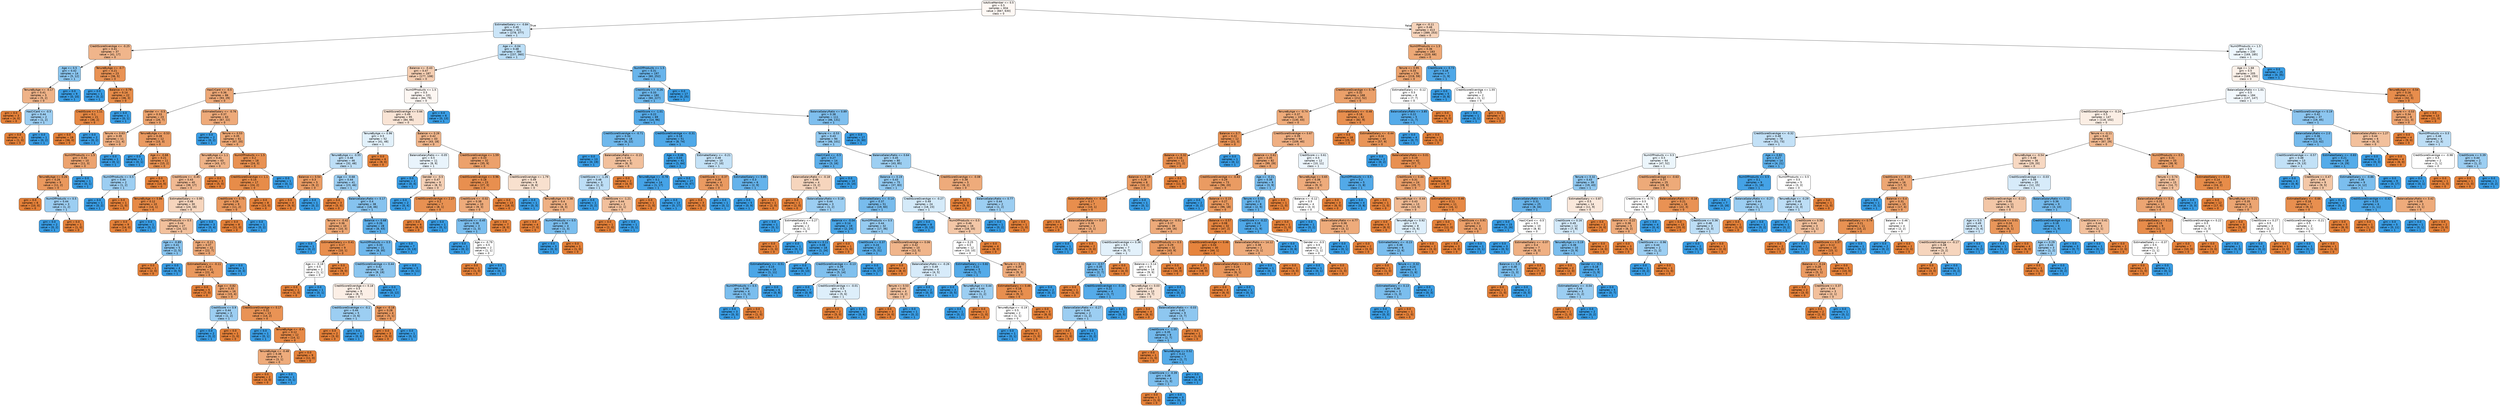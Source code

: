 digraph Tree {
node [shape=box, style="filled, rounded", color="black", fontname="helvetica"] ;
edge [fontname="helvetica"] ;
0 [label="IsActiveMember <= 0.5\ngini = 0.5\nsamples = 834\nvalue = [667, 630]\nclass = 0", fillcolor="#fef8f4"] ;
1 [label="EstimatedSalary <= -0.84\ngini = 0.49\nsamples = 421\nvalue = [278, 377]\nclass = 1", fillcolor="#cbe5f8"] ;
0 -> 1 [labeldistance=2.5, labelangle=45, headlabel="True"] ;
2 [label="CreditScoreGivenAge <= -0.25\ngini = 0.41\nsamples = 37\nvalue = [41, 17]\nclass = 0", fillcolor="#f0b58b"] ;
1 -> 2 ;
3 [label="Age <= 0.5\ngini = 0.42\nsamples = 14\nvalue = [5, 12]\nclass = 1", fillcolor="#8bc6f0"] ;
2 -> 3 ;
4 [label="TenureByAge <= -0.17\ngini = 0.41\nsamples = 5\nvalue = [5, 2]\nclass = 0", fillcolor="#efb388"] ;
3 -> 4 ;
5 [label="gini = 0.0\nsamples = 3\nvalue = [4, 0]\nclass = 0", fillcolor="#e58139"] ;
4 -> 5 ;
6 [label="HasCrCard <= -0.5\ngini = 0.44\nsamples = 2\nvalue = [1, 2]\nclass = 1", fillcolor="#9ccef2"] ;
4 -> 6 ;
7 [label="gini = 0.0\nsamples = 1\nvalue = [1, 0]\nclass = 0", fillcolor="#e58139"] ;
6 -> 7 ;
8 [label="gini = 0.0\nsamples = 1\nvalue = [0, 2]\nclass = 1", fillcolor="#399de5"] ;
6 -> 8 ;
9 [label="gini = 0.0\nsamples = 9\nvalue = [0, 10]\nclass = 1", fillcolor="#399de5"] ;
3 -> 9 ;
10 [label="TenureByAge <= -0.7\ngini = 0.21\nsamples = 23\nvalue = [36, 5]\nclass = 0", fillcolor="#e99254"] ;
2 -> 10 ;
11 [label="gini = 0.0\nsamples = 1\nvalue = [0, 2]\nclass = 1", fillcolor="#399de5"] ;
10 -> 11 ;
12 [label="Balance <= 0.79\ngini = 0.14\nsamples = 22\nvalue = [36, 3]\nclass = 0", fillcolor="#e78c49"] ;
10 -> 12 ;
13 [label="CreditScore <= 1.11\ngini = 0.1\nsamples = 21\nvalue = [36, 2]\nclass = 0", fillcolor="#e68844"] ;
12 -> 13 ;
14 [label="gini = 0.0\nsamples = 19\nvalue = [36, 0]\nclass = 0", fillcolor="#e58139"] ;
13 -> 14 ;
15 [label="gini = 0.0\nsamples = 2\nvalue = [0, 2]\nclass = 1", fillcolor="#399de5"] ;
13 -> 15 ;
16 [label="gini = 0.0\nsamples = 1\nvalue = [0, 1]\nclass = 1", fillcolor="#399de5"] ;
12 -> 16 ;
17 [label="Age <= -0.04\ngini = 0.48\nsamples = 384\nvalue = [237, 360]\nclass = 1", fillcolor="#bbdef6"] ;
1 -> 17 ;
18 [label="Balance <= -0.43\ngini = 0.47\nsamples = 187\nvalue = [177, 108]\nclass = 0", fillcolor="#f5ceb2"] ;
17 -> 18 ;
19 [label="HasCrCard <= -0.5\ngini = 0.36\nsamples = 86\nvalue = [93, 29]\nclass = 0", fillcolor="#eda877"] ;
18 -> 19 ;
20 [label="Gender <= -0.5\ngini = 0.33\nsamples = 23\nvalue = [26, 7]\nclass = 0", fillcolor="#eca36e"] ;
19 -> 20 ;
21 [label="Tenure <= 0.63\ngini = 0.39\nsamples = 11\nvalue = [11, 4]\nclass = 0", fillcolor="#eeaf81"] ;
20 -> 21 ;
22 [label="NumOfProducts <= 1.5\ngini = 0.34\nsamples = 10\nvalue = [11, 3]\nclass = 0", fillcolor="#eca36f"] ;
21 -> 22 ;
23 [label="TenureByAge <= 0.26\ngini = 0.26\nsamples = 9\nvalue = [11, 2]\nclass = 0", fillcolor="#ea985d"] ;
22 -> 23 ;
24 [label="gini = 0.0\nsamples = 6\nvalue = [10, 0]\nclass = 0", fillcolor="#e58139"] ;
23 -> 24 ;
25 [label="NumOfProducts <= 0.5\ngini = 0.44\nsamples = 3\nvalue = [1, 2]\nclass = 1", fillcolor="#9ccef2"] ;
23 -> 25 ;
26 [label="gini = 0.0\nsamples = 2\nvalue = [0, 2]\nclass = 1", fillcolor="#399de5"] ;
25 -> 26 ;
27 [label="gini = 0.0\nsamples = 1\nvalue = [1, 0]\nclass = 0", fillcolor="#e58139"] ;
25 -> 27 ;
28 [label="gini = 0.0\nsamples = 1\nvalue = [0, 1]\nclass = 1", fillcolor="#399de5"] ;
22 -> 28 ;
29 [label="gini = 0.0\nsamples = 1\nvalue = [0, 1]\nclass = 1", fillcolor="#399de5"] ;
21 -> 29 ;
30 [label="TenureByAge <= -0.53\ngini = 0.28\nsamples = 12\nvalue = [15, 3]\nclass = 0", fillcolor="#ea9a61"] ;
20 -> 30 ;
31 [label="gini = 0.0\nsamples = 1\nvalue = [0, 1]\nclass = 1", fillcolor="#399de5"] ;
30 -> 31 ;
32 [label="Age <= -0.68\ngini = 0.21\nsamples = 11\nvalue = [15, 2]\nclass = 0", fillcolor="#e89253"] ;
30 -> 32 ;
33 [label="NumOfProducts <= 0.5\ngini = 0.44\nsamples = 2\nvalue = [1, 2]\nclass = 1", fillcolor="#9ccef2"] ;
32 -> 33 ;
34 [label="gini = 0.0\nsamples = 1\nvalue = [0, 2]\nclass = 1", fillcolor="#399de5"] ;
33 -> 34 ;
35 [label="gini = 0.0\nsamples = 1\nvalue = [1, 0]\nclass = 0", fillcolor="#e58139"] ;
33 -> 35 ;
36 [label="gini = 0.0\nsamples = 9\nvalue = [14, 0]\nclass = 0", fillcolor="#e58139"] ;
32 -> 36 ;
37 [label="EstimatedSalary <= -0.76\ngini = 0.37\nsamples = 63\nvalue = [67, 22]\nclass = 0", fillcolor="#eeaa7a"] ;
19 -> 37 ;
38 [label="gini = 0.0\nsamples = 2\nvalue = [0, 2]\nclass = 1", fillcolor="#399de5"] ;
37 -> 38 ;
39 [label="Tenure <= 0.53\ngini = 0.35\nsamples = 61\nvalue = [67, 20]\nclass = 0", fillcolor="#eda774"] ;
37 -> 39 ;
40 [label="TenureByAge <= 1.1\ngini = 0.41\nsamples = 43\nvalue = [43, 17]\nclass = 0", fillcolor="#efb387"] ;
39 -> 40 ;
41 [label="CreditScore <= -0.45\ngini = 0.43\nsamples = 40\nvalue = [38, 17]\nclass = 0", fillcolor="#f1b992"] ;
40 -> 41 ;
42 [label="TenureByAge <= 0.86\ngini = 0.12\nsamples = 10\nvalue = [14, 1]\nclass = 0", fillcolor="#e78a47"] ;
41 -> 42 ;
43 [label="gini = 0.0\nsamples = 9\nvalue = [14, 0]\nclass = 0", fillcolor="#e58139"] ;
42 -> 43 ;
44 [label="gini = 0.0\nsamples = 1\nvalue = [0, 1]\nclass = 1", fillcolor="#399de5"] ;
42 -> 44 ;
45 [label="EstimatedSalary <= 0.95\ngini = 0.48\nsamples = 30\nvalue = [24, 16]\nclass = 0", fillcolor="#f6d5bd"] ;
41 -> 45 ;
46 [label="NumOfProducts <= 0.5\ngini = 0.44\nsamples = 27\nvalue = [24, 12]\nclass = 0", fillcolor="#f2c09c"] ;
45 -> 46 ;
47 [label="Age <= -0.89\ngini = 0.41\nsamples = 5\nvalue = [2, 5]\nclass = 1", fillcolor="#88c4ef"] ;
46 -> 47 ;
48 [label="gini = 0.0\nsamples = 1\nvalue = [2, 0]\nclass = 0", fillcolor="#e58139"] ;
47 -> 48 ;
49 [label="gini = 0.0\nsamples = 4\nvalue = [0, 5]\nclass = 1", fillcolor="#399de5"] ;
47 -> 49 ;
50 [label="Age <= -0.11\ngini = 0.37\nsamples = 22\nvalue = [22, 7]\nclass = 0", fillcolor="#eda978"] ;
46 -> 50 ;
51 [label="EstimatedSalary <= -0.11\ngini = 0.26\nsamples = 21\nvalue = [22, 4]\nclass = 0", fillcolor="#ea985d"] ;
50 -> 51 ;
52 [label="gini = 0.0\nsamples = 5\nvalue = [7, 0]\nclass = 0", fillcolor="#e58139"] ;
51 -> 52 ;
53 [label="Age <= -0.82\ngini = 0.33\nsamples = 16\nvalue = [15, 4]\nclass = 0", fillcolor="#eca36e"] ;
51 -> 53 ;
54 [label="CreditScore <= 0.9\ngini = 0.44\nsamples = 3\nvalue = [1, 2]\nclass = 1", fillcolor="#9ccef2"] ;
53 -> 54 ;
55 [label="gini = 0.0\nsamples = 2\nvalue = [0, 2]\nclass = 1", fillcolor="#399de5"] ;
54 -> 55 ;
56 [label="gini = 0.0\nsamples = 1\nvalue = [1, 0]\nclass = 0", fillcolor="#e58139"] ;
54 -> 56 ;
57 [label="CreditScoreGivenAge <= 0.17\ngini = 0.22\nsamples = 13\nvalue = [14, 2]\nclass = 0", fillcolor="#e99355"] ;
53 -> 57 ;
58 [label="gini = 0.0\nsamples = 1\nvalue = [0, 1]\nclass = 1", fillcolor="#399de5"] ;
57 -> 58 ;
59 [label="TenureByAge <= -0.4\ngini = 0.12\nsamples = 12\nvalue = [14, 1]\nclass = 0", fillcolor="#e78a47"] ;
57 -> 59 ;
60 [label="TenureByAge <= -0.48\ngini = 0.38\nsamples = 3\nvalue = [3, 1]\nclass = 0", fillcolor="#eeab7b"] ;
59 -> 60 ;
61 [label="gini = 0.0\nsamples = 2\nvalue = [3, 0]\nclass = 0", fillcolor="#e58139"] ;
60 -> 61 ;
62 [label="gini = 0.0\nsamples = 1\nvalue = [0, 1]\nclass = 1", fillcolor="#399de5"] ;
60 -> 62 ;
63 [label="gini = 0.0\nsamples = 9\nvalue = [11, 0]\nclass = 0", fillcolor="#e58139"] ;
59 -> 63 ;
64 [label="gini = 0.0\nsamples = 1\nvalue = [0, 3]\nclass = 1", fillcolor="#399de5"] ;
50 -> 64 ;
65 [label="gini = 0.0\nsamples = 3\nvalue = [0, 4]\nclass = 1", fillcolor="#399de5"] ;
45 -> 65 ;
66 [label="gini = 0.0\nsamples = 3\nvalue = [5, 0]\nclass = 0", fillcolor="#e58139"] ;
40 -> 66 ;
67 [label="NumOfProducts <= 1.5\ngini = 0.2\nsamples = 18\nvalue = [24, 3]\nclass = 0", fillcolor="#e89152"] ;
39 -> 67 ;
68 [label="CreditScoreGivenAge <= 1.1\ngini = 0.14\nsamples = 17\nvalue = [24, 2]\nclass = 0", fillcolor="#e78c49"] ;
67 -> 68 ;
69 [label="CreditScore <= 0.75\ngini = 0.26\nsamples = 9\nvalue = [11, 2]\nclass = 0", fillcolor="#ea985d"] ;
68 -> 69 ;
70 [label="gini = 0.0\nsamples = 8\nvalue = [11, 0]\nclass = 0", fillcolor="#e58139"] ;
69 -> 70 ;
71 [label="gini = 0.0\nsamples = 1\nvalue = [0, 2]\nclass = 1", fillcolor="#399de5"] ;
69 -> 71 ;
72 [label="gini = 0.0\nsamples = 8\nvalue = [13, 0]\nclass = 0", fillcolor="#e58139"] ;
68 -> 72 ;
73 [label="gini = 0.0\nsamples = 1\nvalue = [0, 1]\nclass = 1", fillcolor="#399de5"] ;
67 -> 73 ;
74 [label="NumOfProducts <= 1.5\ngini = 0.5\nsamples = 101\nvalue = [84, 79]\nclass = 0", fillcolor="#fdf7f3"] ;
18 -> 74 ;
75 [label="CreditScoreGivenAge <= 0.66\ngini = 0.49\nsamples = 95\nvalue = [84, 66]\nclass = 0", fillcolor="#f9e4d5"] ;
74 -> 75 ;
76 [label="TenureByAge <= 0.96\ngini = 0.5\nsamples = 52\nvalue = [41, 48]\nclass = 1", fillcolor="#e2f1fb"] ;
75 -> 76 ;
77 [label="TenureByAge <= -0.55\ngini = 0.48\nsamples = 46\nvalue = [32, 48]\nclass = 1", fillcolor="#bddef6"] ;
76 -> 77 ;
78 [label="Balance <= 0.54\ngini = 0.3\nsamples = 5\nvalue = [9, 2]\nclass = 0", fillcolor="#eb9d65"] ;
77 -> 78 ;
79 [label="gini = 0.0\nsamples = 4\nvalue = [9, 0]\nclass = 0", fillcolor="#e58139"] ;
78 -> 79 ;
80 [label="gini = 0.0\nsamples = 1\nvalue = [0, 2]\nclass = 1", fillcolor="#399de5"] ;
78 -> 80 ;
81 [label="Age <= -0.68\ngini = 0.44\nsamples = 41\nvalue = [23, 46]\nclass = 1", fillcolor="#9ccef2"] ;
77 -> 81 ;
82 [label="gini = 0.0\nsamples = 3\nvalue = [5, 0]\nclass = 0", fillcolor="#e58139"] ;
81 -> 82 ;
83 [label="BalanceSalaryRatio <= 0.17\ngini = 0.4\nsamples = 38\nvalue = [18, 46]\nclass = 1", fillcolor="#86c3ef"] ;
81 -> 83 ;
84 [label="Tenure <= -0.42\ngini = 0.36\nsamples = 10\nvalue = [10, 3]\nclass = 0", fillcolor="#eda774"] ;
83 -> 84 ;
85 [label="gini = 0.0\nsamples = 1\nvalue = [0, 2]\nclass = 1", fillcolor="#399de5"] ;
84 -> 85 ;
86 [label="EstimatedSalary <= 0.41\ngini = 0.17\nsamples = 9\nvalue = [10, 1]\nclass = 0", fillcolor="#e88e4d"] ;
84 -> 86 ;
87 [label="Age <= -0.18\ngini = 0.5\nsamples = 2\nvalue = [1, 1]\nclass = 0", fillcolor="#ffffff"] ;
86 -> 87 ;
88 [label="gini = 0.0\nsamples = 1\nvalue = [1, 0]\nclass = 0", fillcolor="#e58139"] ;
87 -> 88 ;
89 [label="gini = 0.0\nsamples = 1\nvalue = [0, 1]\nclass = 1", fillcolor="#399de5"] ;
87 -> 89 ;
90 [label="gini = 0.0\nsamples = 7\nvalue = [9, 0]\nclass = 0", fillcolor="#e58139"] ;
86 -> 90 ;
91 [label="Balance <= 0.68\ngini = 0.26\nsamples = 28\nvalue = [8, 43]\nclass = 1", fillcolor="#5eafea"] ;
83 -> 91 ;
92 [label="NumOfProducts <= 0.5\ngini = 0.33\nsamples = 21\nvalue = [8, 30]\nclass = 1", fillcolor="#6eb7ec"] ;
91 -> 92 ;
93 [label="CreditScoreGivenAge <= 0.44\ngini = 0.42\nsamples = 16\nvalue = [8, 19]\nclass = 1", fillcolor="#8cc6f0"] ;
92 -> 93 ;
94 [label="CreditScoreGivenAge <= 0.18\ngini = 0.5\nsamples = 9\nvalue = [8, 7]\nclass = 0", fillcolor="#fcefe6"] ;
93 -> 94 ;
95 [label="CreditScoreGivenAge <= -0.1\ngini = 0.44\nsamples = 5\nvalue = [3, 6]\nclass = 1", fillcolor="#9ccef2"] ;
94 -> 95 ;
96 [label="gini = 0.0\nsamples = 2\nvalue = [3, 0]\nclass = 0", fillcolor="#e58139"] ;
95 -> 96 ;
97 [label="gini = 0.0\nsamples = 3\nvalue = [0, 6]\nclass = 1", fillcolor="#399de5"] ;
95 -> 97 ;
98 [label="Age <= -0.18\ngini = 0.28\nsamples = 4\nvalue = [5, 1]\nclass = 0", fillcolor="#ea9a61"] ;
94 -> 98 ;
99 [label="gini = 0.0\nsamples = 3\nvalue = [5, 0]\nclass = 0", fillcolor="#e58139"] ;
98 -> 99 ;
100 [label="gini = 0.0\nsamples = 1\nvalue = [0, 1]\nclass = 1", fillcolor="#399de5"] ;
98 -> 100 ;
101 [label="gini = 0.0\nsamples = 7\nvalue = [0, 12]\nclass = 1", fillcolor="#399de5"] ;
93 -> 101 ;
102 [label="gini = 0.0\nsamples = 5\nvalue = [0, 11]\nclass = 1", fillcolor="#399de5"] ;
92 -> 102 ;
103 [label="gini = 0.0\nsamples = 7\nvalue = [0, 13]\nclass = 1", fillcolor="#399de5"] ;
91 -> 103 ;
104 [label="gini = 0.0\nsamples = 6\nvalue = [9, 0]\nclass = 0", fillcolor="#e58139"] ;
76 -> 104 ;
105 [label="Balance <= 0.26\ngini = 0.42\nsamples = 43\nvalue = [43, 18]\nclass = 0", fillcolor="#f0b68c"] ;
75 -> 105 ;
106 [label="BalanceSalaryRatio <= -0.05\ngini = 0.5\nsamples = 11\nvalue = [8, 9]\nclass = 1", fillcolor="#e9f4fc"] ;
105 -> 106 ;
107 [label="gini = 0.0\nsamples = 2\nvalue = [0, 4]\nclass = 1", fillcolor="#399de5"] ;
106 -> 107 ;
108 [label="Gender <= -0.5\ngini = 0.47\nsamples = 9\nvalue = [8, 5]\nclass = 0", fillcolor="#f5d0b5"] ;
106 -> 108 ;
109 [label="gini = 0.0\nsamples = 2\nvalue = [0, 4]\nclass = 1", fillcolor="#399de5"] ;
108 -> 109 ;
110 [label="CreditScoreGivenAge <= 2.27\ngini = 0.2\nsamples = 7\nvalue = [8, 1]\nclass = 0", fillcolor="#e89152"] ;
108 -> 110 ;
111 [label="gini = 0.0\nsamples = 6\nvalue = [8, 0]\nclass = 0", fillcolor="#e58139"] ;
110 -> 111 ;
112 [label="gini = 0.0\nsamples = 1\nvalue = [0, 1]\nclass = 1", fillcolor="#399de5"] ;
110 -> 112 ;
113 [label="CreditScoreGivenAge <= 1.59\ngini = 0.33\nsamples = 32\nvalue = [35, 9]\nclass = 0", fillcolor="#eca16c"] ;
105 -> 113 ;
114 [label="CreditScoreGivenAge <= 0.96\ngini = 0.18\nsamples = 23\nvalue = [27, 3]\nclass = 0", fillcolor="#e88f4f"] ;
113 -> 114 ;
115 [label="CreditScore <= -0.02\ngini = 0.38\nsamples = 10\nvalue = [9, 3]\nclass = 0", fillcolor="#eeab7b"] ;
114 -> 115 ;
116 [label="CreditScore <= -0.45\ngini = 0.38\nsamples = 3\nvalue = [1, 3]\nclass = 1", fillcolor="#7bbeee"] ;
115 -> 116 ;
117 [label="gini = 0.0\nsamples = 1\nvalue = [0, 2]\nclass = 1", fillcolor="#399de5"] ;
116 -> 117 ;
118 [label="Age <= -0.79\ngini = 0.5\nsamples = 2\nvalue = [1, 1]\nclass = 0", fillcolor="#ffffff"] ;
116 -> 118 ;
119 [label="gini = 0.0\nsamples = 1\nvalue = [1, 0]\nclass = 0", fillcolor="#e58139"] ;
118 -> 119 ;
120 [label="gini = 0.0\nsamples = 1\nvalue = [0, 1]\nclass = 1", fillcolor="#399de5"] ;
118 -> 120 ;
121 [label="gini = 0.0\nsamples = 7\nvalue = [8, 0]\nclass = 0", fillcolor="#e58139"] ;
115 -> 121 ;
122 [label="gini = 0.0\nsamples = 13\nvalue = [18, 0]\nclass = 0", fillcolor="#e58139"] ;
114 -> 122 ;
123 [label="CreditScoreGivenAge <= 1.79\ngini = 0.49\nsamples = 9\nvalue = [8, 6]\nclass = 0", fillcolor="#f8e0ce"] ;
113 -> 123 ;
124 [label="gini = 0.0\nsamples = 1\nvalue = [0, 3]\nclass = 1", fillcolor="#399de5"] ;
123 -> 124 ;
125 [label="TenureByAge <= 0.38\ngini = 0.4\nsamples = 8\nvalue = [8, 3]\nclass = 0", fillcolor="#efb083"] ;
123 -> 125 ;
126 [label="gini = 0.0\nsamples = 4\nvalue = [7, 0]\nclass = 0", fillcolor="#e58139"] ;
125 -> 126 ;
127 [label="NumOfProducts <= 0.5\ngini = 0.38\nsamples = 4\nvalue = [1, 3]\nclass = 1", fillcolor="#7bbeee"] ;
125 -> 127 ;
128 [label="gini = 0.0\nsamples = 3\nvalue = [0, 3]\nclass = 1", fillcolor="#399de5"] ;
127 -> 128 ;
129 [label="gini = 0.0\nsamples = 1\nvalue = [1, 0]\nclass = 0", fillcolor="#e58139"] ;
127 -> 129 ;
130 [label="gini = 0.0\nsamples = 6\nvalue = [0, 13]\nclass = 1", fillcolor="#399de5"] ;
74 -> 130 ;
131 [label="NumOfProducts <= 1.5\ngini = 0.31\nsamples = 197\nvalue = [60, 252]\nclass = 1", fillcolor="#68b4eb"] ;
17 -> 131 ;
132 [label="CreditScore <= -0.26\ngini = 0.33\nsamples = 180\nvalue = [60, 227]\nclass = 1", fillcolor="#6db7ec"] ;
131 -> 132 ;
133 [label="CreditScore <= -1.01\ngini = 0.22\nsamples = 69\nvalue = [14, 96]\nclass = 1", fillcolor="#56abe9"] ;
132 -> 133 ;
134 [label="CreditScoreGivenAge <= -0.71\ngini = 0.34\nsamples = 18\nvalue = [6, 22]\nclass = 1", fillcolor="#6fb8ec"] ;
133 -> 134 ;
135 [label="gini = 0.0\nsamples = 13\nvalue = [0, 19]\nclass = 1", fillcolor="#399de5"] ;
134 -> 135 ;
136 [label="BalanceSalaryRatio <= -0.15\ngini = 0.44\nsamples = 5\nvalue = [6, 3]\nclass = 0", fillcolor="#f2c09c"] ;
134 -> 136 ;
137 [label="CreditScore <= -1.26\ngini = 0.48\nsamples = 3\nvalue = [2, 3]\nclass = 1", fillcolor="#bddef6"] ;
136 -> 137 ;
138 [label="gini = 0.0\nsamples = 1\nvalue = [0, 2]\nclass = 1", fillcolor="#399de5"] ;
137 -> 138 ;
139 [label="CreditScore <= -1.21\ngini = 0.44\nsamples = 2\nvalue = [2, 1]\nclass = 0", fillcolor="#f2c09c"] ;
137 -> 139 ;
140 [label="gini = 0.0\nsamples = 1\nvalue = [2, 0]\nclass = 0", fillcolor="#e58139"] ;
139 -> 140 ;
141 [label="gini = 0.0\nsamples = 1\nvalue = [0, 1]\nclass = 1", fillcolor="#399de5"] ;
139 -> 141 ;
142 [label="gini = 0.0\nsamples = 2\nvalue = [4, 0]\nclass = 0", fillcolor="#e58139"] ;
136 -> 142 ;
143 [label="CreditScoreGivenAge <= -0.31\ngini = 0.18\nsamples = 51\nvalue = [8, 74]\nclass = 1", fillcolor="#4ea8e8"] ;
133 -> 143 ;
144 [label="Age <= 0.46\ngini = 0.03\nsamples = 41\nvalue = [1, 64]\nclass = 1", fillcolor="#3c9fe5"] ;
143 -> 144 ;
145 [label="TenureByAge <= -0.78\ngini = 0.1\nsamples = 14\nvalue = [1, 17]\nclass = 1", fillcolor="#45a3e7"] ;
144 -> 145 ;
146 [label="gini = 0.0\nsamples = 1\nvalue = [1, 0]\nclass = 0", fillcolor="#e58139"] ;
145 -> 146 ;
147 [label="gini = 0.0\nsamples = 13\nvalue = [0, 17]\nclass = 1", fillcolor="#399de5"] ;
145 -> 147 ;
148 [label="gini = 0.0\nsamples = 27\nvalue = [0, 47]\nclass = 1", fillcolor="#399de5"] ;
144 -> 148 ;
149 [label="EstimatedSalary <= -0.21\ngini = 0.48\nsamples = 10\nvalue = [7, 10]\nclass = 1", fillcolor="#c4e2f7"] ;
143 -> 149 ;
150 [label="CreditScore <= -0.37\ngini = 0.28\nsamples = 4\nvalue = [5, 1]\nclass = 0", fillcolor="#ea9a61"] ;
149 -> 150 ;
151 [label="gini = 0.0\nsamples = 3\nvalue = [5, 0]\nclass = 0", fillcolor="#e58139"] ;
150 -> 151 ;
152 [label="gini = 0.0\nsamples = 1\nvalue = [0, 1]\nclass = 1", fillcolor="#399de5"] ;
150 -> 152 ;
153 [label="EstimatedSalary <= 0.85\ngini = 0.3\nsamples = 6\nvalue = [2, 9]\nclass = 1", fillcolor="#65b3eb"] ;
149 -> 153 ;
154 [label="gini = 0.0\nsamples = 5\nvalue = [0, 9]\nclass = 1", fillcolor="#399de5"] ;
153 -> 154 ;
155 [label="gini = 0.0\nsamples = 1\nvalue = [2, 0]\nclass = 0", fillcolor="#e58139"] ;
153 -> 155 ;
156 [label="BalanceSalaryRatio <= 0.89\ngini = 0.38\nsamples = 111\nvalue = [46, 131]\nclass = 1", fillcolor="#7fbfee"] ;
132 -> 156 ;
157 [label="Tenure <= -0.53\ngini = 0.43\nsamples = 94\nvalue = [46, 101]\nclass = 1", fillcolor="#93caf1"] ;
156 -> 157 ;
158 [label="HasCrCard <= -0.5\ngini = 0.27\nsamples = 14\nvalue = [3, 16]\nclass = 1", fillcolor="#5eafea"] ;
157 -> 158 ;
159 [label="BalanceSalaryRatio <= -0.18\ngini = 0.48\nsamples = 4\nvalue = [3, 2]\nclass = 0", fillcolor="#f6d5bd"] ;
158 -> 159 ;
160 [label="gini = 0.0\nsamples = 1\nvalue = [2, 0]\nclass = 0", fillcolor="#e58139"] ;
159 -> 160 ;
161 [label="BalanceSalaryRatio <= 0.18\ngini = 0.44\nsamples = 3\nvalue = [1, 2]\nclass = 1", fillcolor="#9ccef2"] ;
159 -> 161 ;
162 [label="gini = 0.0\nsamples = 1\nvalue = [0, 1]\nclass = 1", fillcolor="#399de5"] ;
161 -> 162 ;
163 [label="EstimatedSalary <= 0.27\ngini = 0.5\nsamples = 2\nvalue = [1, 1]\nclass = 0", fillcolor="#ffffff"] ;
161 -> 163 ;
164 [label="gini = 0.0\nsamples = 1\nvalue = [1, 0]\nclass = 0", fillcolor="#e58139"] ;
163 -> 164 ;
165 [label="gini = 0.0\nsamples = 1\nvalue = [0, 1]\nclass = 1", fillcolor="#399de5"] ;
163 -> 165 ;
166 [label="gini = 0.0\nsamples = 10\nvalue = [0, 14]\nclass = 1", fillcolor="#399de5"] ;
158 -> 166 ;
167 [label="BalanceSalaryRatio <= 0.64\ngini = 0.45\nsamples = 80\nvalue = [43, 85]\nclass = 1", fillcolor="#9dcff2"] ;
157 -> 167 ;
168 [label="Balance <= 0.19\ngini = 0.43\nsamples = 75\nvalue = [37, 83]\nclass = 1", fillcolor="#91c9f1"] ;
167 -> 168 ;
169 [label="EstimatedSalary <= -0.14\ngini = 0.37\nsamples = 51\nvalue = [19, 60]\nclass = 1", fillcolor="#78bced"] ;
168 -> 169 ;
170 [label="Balance <= -0.04\ngini = 0.14\nsamples = 19\nvalue = [2, 24]\nclass = 1", fillcolor="#49a5e7"] ;
169 -> 170 ;
171 [label="Tenure <= 0.11\ngini = 0.08\nsamples = 18\nvalue = [1, 24]\nclass = 1", fillcolor="#41a1e6"] ;
170 -> 171 ;
172 [label="EstimatedSalary <= -0.51\ngini = 0.15\nsamples = 10\nvalue = [1, 11]\nclass = 1", fillcolor="#4ba6e7"] ;
171 -> 172 ;
173 [label="NumOfProducts <= 0.5\ngini = 0.38\nsamples = 4\nvalue = [1, 3]\nclass = 1", fillcolor="#7bbeee"] ;
172 -> 173 ;
174 [label="gini = 0.0\nsamples = 3\nvalue = [0, 3]\nclass = 1", fillcolor="#399de5"] ;
173 -> 174 ;
175 [label="gini = 0.0\nsamples = 1\nvalue = [1, 0]\nclass = 0", fillcolor="#e58139"] ;
173 -> 175 ;
176 [label="gini = 0.0\nsamples = 6\nvalue = [0, 8]\nclass = 1", fillcolor="#399de5"] ;
172 -> 176 ;
177 [label="gini = 0.0\nsamples = 8\nvalue = [0, 13]\nclass = 1", fillcolor="#399de5"] ;
171 -> 177 ;
178 [label="gini = 0.0\nsamples = 1\nvalue = [1, 0]\nclass = 0", fillcolor="#e58139"] ;
170 -> 178 ;
179 [label="NumOfProducts <= 0.5\ngini = 0.44\nsamples = 32\nvalue = [17, 36]\nclass = 1", fillcolor="#96cbf1"] ;
169 -> 179 ;
180 [label="CreditScore <= 0.37\ngini = 0.24\nsamples = 22\nvalue = [5, 31]\nclass = 1", fillcolor="#59ade9"] ;
179 -> 180 ;
181 [label="CreditScoreGivenAge <= -0.13\ngini = 0.39\nsamples = 12\nvalue = [5, 14]\nclass = 1", fillcolor="#80c0ee"] ;
180 -> 181 ;
182 [label="gini = 0.0\nsamples = 7\nvalue = [0, 8]\nclass = 1", fillcolor="#399de5"] ;
181 -> 182 ;
183 [label="CreditScoreGivenAge <= -0.01\ngini = 0.5\nsamples = 5\nvalue = [5, 6]\nclass = 1", fillcolor="#deeffb"] ;
181 -> 183 ;
184 [label="gini = 0.0\nsamples = 2\nvalue = [5, 0]\nclass = 0", fillcolor="#e58139"] ;
183 -> 184 ;
185 [label="gini = 0.0\nsamples = 3\nvalue = [0, 6]\nclass = 1", fillcolor="#399de5"] ;
183 -> 185 ;
186 [label="gini = 0.0\nsamples = 10\nvalue = [0, 17]\nclass = 1", fillcolor="#399de5"] ;
180 -> 186 ;
187 [label="CreditScoreGivenAge <= 0.06\ngini = 0.42\nsamples = 10\nvalue = [12, 5]\nclass = 0", fillcolor="#f0b58b"] ;
179 -> 187 ;
188 [label="gini = 0.0\nsamples = 4\nvalue = [8, 0]\nclass = 0", fillcolor="#e58139"] ;
187 -> 188 ;
189 [label="BalanceSalaryRatio <= -0.26\ngini = 0.49\nsamples = 6\nvalue = [4, 5]\nclass = 1", fillcolor="#d7ebfa"] ;
187 -> 189 ;
190 [label="Tenure <= 0.53\ngini = 0.44\nsamples = 4\nvalue = [4, 2]\nclass = 0", fillcolor="#f2c09c"] ;
189 -> 190 ;
191 [label="gini = 0.0\nsamples = 3\nvalue = [4, 0]\nclass = 0", fillcolor="#e58139"] ;
190 -> 191 ;
192 [label="gini = 0.0\nsamples = 1\nvalue = [0, 2]\nclass = 1", fillcolor="#399de5"] ;
190 -> 192 ;
193 [label="gini = 0.0\nsamples = 2\nvalue = [0, 3]\nclass = 1", fillcolor="#399de5"] ;
189 -> 193 ;
194 [label="CreditScoreGivenAge <= -0.27\ngini = 0.49\nsamples = 24\nvalue = [18, 23]\nclass = 1", fillcolor="#d4eaf9"] ;
168 -> 194 ;
195 [label="gini = 0.0\nsamples = 8\nvalue = [0, 13]\nclass = 1", fillcolor="#399de5"] ;
194 -> 195 ;
196 [label="NumOfProducts <= 0.5\ngini = 0.46\nsamples = 16\nvalue = [18, 10]\nclass = 0", fillcolor="#f3c7a7"] ;
194 -> 196 ;
197 [label="Age <= 0.25\ngini = 0.5\nsamples = 12\nvalue = [10, 10]\nclass = 0", fillcolor="#ffffff"] ;
196 -> 197 ;
198 [label="EstimatedSalary <= 0.82\ngini = 0.22\nsamples = 5\nvalue = [1, 7]\nclass = 1", fillcolor="#55abe9"] ;
197 -> 198 ;
199 [label="gini = 0.0\nsamples = 3\nvalue = [0, 5]\nclass = 1", fillcolor="#399de5"] ;
198 -> 199 ;
200 [label="TenureByAge <= 0.44\ngini = 0.44\nsamples = 2\nvalue = [1, 2]\nclass = 1", fillcolor="#9ccef2"] ;
198 -> 200 ;
201 [label="gini = 0.0\nsamples = 1\nvalue = [0, 2]\nclass = 1", fillcolor="#399de5"] ;
200 -> 201 ;
202 [label="gini = 0.0\nsamples = 1\nvalue = [1, 0]\nclass = 0", fillcolor="#e58139"] ;
200 -> 202 ;
203 [label="Tenure <= 0.32\ngini = 0.38\nsamples = 7\nvalue = [9, 3]\nclass = 0", fillcolor="#eeab7b"] ;
197 -> 203 ;
204 [label="EstimatedSalary <= 0.46\ngini = 0.18\nsamples = 5\nvalue = [9, 1]\nclass = 0", fillcolor="#e88f4f"] ;
203 -> 204 ;
205 [label="TenureByAge <= -0.19\ngini = 0.5\nsamples = 2\nvalue = [1, 1]\nclass = 0", fillcolor="#ffffff"] ;
204 -> 205 ;
206 [label="gini = 0.0\nsamples = 1\nvalue = [0, 1]\nclass = 1", fillcolor="#399de5"] ;
205 -> 206 ;
207 [label="gini = 0.0\nsamples = 1\nvalue = [1, 0]\nclass = 0", fillcolor="#e58139"] ;
205 -> 207 ;
208 [label="gini = 0.0\nsamples = 3\nvalue = [8, 0]\nclass = 0", fillcolor="#e58139"] ;
204 -> 208 ;
209 [label="gini = 0.0\nsamples = 2\nvalue = [0, 2]\nclass = 1", fillcolor="#399de5"] ;
203 -> 209 ;
210 [label="gini = 0.0\nsamples = 4\nvalue = [8, 0]\nclass = 0", fillcolor="#e58139"] ;
196 -> 210 ;
211 [label="CreditScoreGivenAge <= -0.08\ngini = 0.38\nsamples = 5\nvalue = [6, 2]\nclass = 0", fillcolor="#eeab7b"] ;
167 -> 211 ;
212 [label="gini = 0.0\nsamples = 3\nvalue = [5, 0]\nclass = 0", fillcolor="#e58139"] ;
211 -> 212 ;
213 [label="BalanceSalaryRatio <= 0.77\ngini = 0.44\nsamples = 2\nvalue = [1, 2]\nclass = 1", fillcolor="#9ccef2"] ;
211 -> 213 ;
214 [label="gini = 0.0\nsamples = 1\nvalue = [0, 2]\nclass = 1", fillcolor="#399de5"] ;
213 -> 214 ;
215 [label="gini = 0.0\nsamples = 1\nvalue = [1, 0]\nclass = 0", fillcolor="#e58139"] ;
213 -> 215 ;
216 [label="gini = 0.0\nsamples = 17\nvalue = [0, 30]\nclass = 1", fillcolor="#399de5"] ;
156 -> 216 ;
217 [label="gini = 0.0\nsamples = 17\nvalue = [0, 25]\nclass = 1", fillcolor="#399de5"] ;
131 -> 217 ;
218 [label="Age <= -0.11\ngini = 0.48\nsamples = 413\nvalue = [389, 253]\nclass = 0", fillcolor="#f6d3ba"] ;
0 -> 218 [labeldistance=2.5, labelangle=-45, headlabel="False"] ;
219 [label="NumOfProducts <= 1.5\ngini = 0.36\nsamples = 183\nvalue = [220, 68]\nclass = 0", fillcolor="#eda876"] ;
218 -> 219 ;
220 [label="Tenure <= 0.95\ngini = 0.33\nsamples = 176\nvalue = [219, 59]\nclass = 0", fillcolor="#eca36e"] ;
219 -> 220 ;
221 [label="CreditScoreGivenAge <= 0.78\ngini = 0.32\nsamples = 168\nvalue = [212, 52]\nclass = 0", fillcolor="#eba06a"] ;
220 -> 221 ;
222 [label="TenureByAge <= -0.74\ngini = 0.37\nsamples = 106\nvalue = [130, 43]\nclass = 0", fillcolor="#eeab7a"] ;
221 -> 222 ;
223 [label="Balance <= 0.7\ngini = 0.22\nsamples = 12\nvalue = [21, 3]\nclass = 0", fillcolor="#e99355"] ;
222 -> 223 ;
224 [label="Balance <= 0.32\ngini = 0.16\nsamples = 11\nvalue = [21, 2]\nclass = 0", fillcolor="#e78d4c"] ;
223 -> 224 ;
225 [label="Balance <= 0.19\ngini = 0.28\nsamples = 8\nvalue = [10, 2]\nclass = 0", fillcolor="#ea9a61"] ;
224 -> 225 ;
226 [label="BalanceSalaryRatio <= -0.36\ngini = 0.17\nsamples = 7\nvalue = [10, 1]\nclass = 0", fillcolor="#e88e4d"] ;
225 -> 226 ;
227 [label="gini = 0.0\nsamples = 4\nvalue = [7, 0]\nclass = 0", fillcolor="#e58139"] ;
226 -> 227 ;
228 [label="BalanceSalaryRatio <= 0.07\ngini = 0.38\nsamples = 3\nvalue = [3, 1]\nclass = 0", fillcolor="#eeab7b"] ;
226 -> 228 ;
229 [label="gini = 0.0\nsamples = 1\nvalue = [0, 1]\nclass = 1", fillcolor="#399de5"] ;
228 -> 229 ;
230 [label="gini = 0.0\nsamples = 2\nvalue = [3, 0]\nclass = 0", fillcolor="#e58139"] ;
228 -> 230 ;
231 [label="gini = 0.0\nsamples = 1\nvalue = [0, 1]\nclass = 1", fillcolor="#399de5"] ;
225 -> 231 ;
232 [label="gini = 0.0\nsamples = 3\nvalue = [11, 0]\nclass = 0", fillcolor="#e58139"] ;
224 -> 232 ;
233 [label="gini = 0.0\nsamples = 1\nvalue = [0, 1]\nclass = 1", fillcolor="#399de5"] ;
223 -> 233 ;
234 [label="CreditScoreGivenAge <= 0.67\ngini = 0.39\nsamples = 94\nvalue = [109, 40]\nclass = 0", fillcolor="#efaf82"] ;
222 -> 234 ;
235 [label="Balance <= 0.61\ngini = 0.35\nsamples = 82\nvalue = [99, 29]\nclass = 0", fillcolor="#eda673"] ;
234 -> 235 ;
236 [label="CreditScoreGivenAge <= -0.43\ngini = 0.29\nsamples = 73\nvalue = [96, 20]\nclass = 0", fillcolor="#ea9b62"] ;
235 -> 236 ;
237 [label="gini = 0.0\nsamples = 2\nvalue = [0, 2]\nclass = 1", fillcolor="#399de5"] ;
236 -> 237 ;
238 [label="Balance <= 0.15\ngini = 0.27\nsamples = 71\nvalue = [96, 18]\nclass = 0", fillcolor="#ea995e"] ;
236 -> 238 ;
239 [label="TenureByAge <= -0.51\ngini = 0.37\nsamples = 39\nvalue = [49, 16]\nclass = 0", fillcolor="#edaa7a"] ;
238 -> 239 ;
240 [label="CreditScoreGivenAge <= 0.36\ngini = 0.5\nsamples = 7\nvalue = [6, 7]\nclass = 1", fillcolor="#e3f1fb"] ;
239 -> 240 ;
241 [label="Age <= -0.57\ngini = 0.35\nsamples = 5\nvalue = [2, 7]\nclass = 1", fillcolor="#72b9ec"] ;
240 -> 241 ;
242 [label="gini = 0.0\nsamples = 1\nvalue = [1, 0]\nclass = 0", fillcolor="#e58139"] ;
241 -> 242 ;
243 [label="CreditScoreGivenAge <= -0.16\ngini = 0.22\nsamples = 4\nvalue = [1, 7]\nclass = 1", fillcolor="#55abe9"] ;
241 -> 243 ;
244 [label="BalanceSalaryRatio <= -0.27\ngini = 0.44\nsamples = 2\nvalue = [1, 2]\nclass = 1", fillcolor="#9ccef2"] ;
243 -> 244 ;
245 [label="gini = 0.0\nsamples = 1\nvalue = [1, 0]\nclass = 0", fillcolor="#e58139"] ;
244 -> 245 ;
246 [label="gini = 0.0\nsamples = 1\nvalue = [0, 2]\nclass = 1", fillcolor="#399de5"] ;
244 -> 246 ;
247 [label="gini = 0.0\nsamples = 2\nvalue = [0, 5]\nclass = 1", fillcolor="#399de5"] ;
243 -> 247 ;
248 [label="gini = 0.0\nsamples = 2\nvalue = [4, 0]\nclass = 0", fillcolor="#e58139"] ;
240 -> 248 ;
249 [label="NumOfProducts <= 0.5\ngini = 0.29\nsamples = 32\nvalue = [43, 9]\nclass = 0", fillcolor="#ea9b62"] ;
239 -> 249 ;
250 [label="Balance <= 0.14\ngini = 0.5\nsamples = 14\nvalue = [9, 9]\nclass = 0", fillcolor="#ffffff"] ;
249 -> 250 ;
251 [label="TenureByAge <= 0.03\ngini = 0.49\nsamples = 13\nvalue = [9, 7]\nclass = 0", fillcolor="#f9e3d3"] ;
250 -> 251 ;
252 [label="gini = 0.0\nsamples = 4\nvalue = [6, 0]\nclass = 0", fillcolor="#e58139"] ;
251 -> 252 ;
253 [label="BalanceSalaryRatio <= -0.03\ngini = 0.42\nsamples = 9\nvalue = [3, 7]\nclass = 1", fillcolor="#8ec7f0"] ;
251 -> 253 ;
254 [label="CreditScore <= -1.05\ngini = 0.35\nsamples = 8\nvalue = [2, 7]\nclass = 1", fillcolor="#72b9ec"] ;
253 -> 254 ;
255 [label="gini = 0.0\nsamples = 1\nvalue = [1, 0]\nclass = 0", fillcolor="#e58139"] ;
254 -> 255 ;
256 [label="TenureByAge <= 0.52\ngini = 0.22\nsamples = 7\nvalue = [1, 7]\nclass = 1", fillcolor="#55abe9"] ;
254 -> 256 ;
257 [label="CreditScore <= -0.39\ngini = 0.38\nsamples = 4\nvalue = [1, 3]\nclass = 1", fillcolor="#7bbeee"] ;
256 -> 257 ;
258 [label="gini = 0.0\nsamples = 1\nvalue = [1, 0]\nclass = 0", fillcolor="#e58139"] ;
257 -> 258 ;
259 [label="gini = 0.0\nsamples = 3\nvalue = [0, 3]\nclass = 1", fillcolor="#399de5"] ;
257 -> 259 ;
260 [label="gini = 0.0\nsamples = 3\nvalue = [0, 4]\nclass = 1", fillcolor="#399de5"] ;
256 -> 260 ;
261 [label="gini = 0.0\nsamples = 1\nvalue = [1, 0]\nclass = 0", fillcolor="#e58139"] ;
253 -> 261 ;
262 [label="gini = 0.0\nsamples = 1\nvalue = [0, 2]\nclass = 1", fillcolor="#399de5"] ;
250 -> 262 ;
263 [label="gini = 0.0\nsamples = 18\nvalue = [34, 0]\nclass = 0", fillcolor="#e58139"] ;
249 -> 263 ;
264 [label="Balance <= 0.57\ngini = 0.08\nsamples = 32\nvalue = [47, 2]\nclass = 0", fillcolor="#e68641"] ;
238 -> 264 ;
265 [label="CreditScoreGivenAge <= 0.46\ngini = 0.04\nsamples = 30\nvalue = [44, 1]\nclass = 0", fillcolor="#e6843d"] ;
264 -> 265 ;
266 [label="gini = 0.0\nsamples = 25\nvalue = [38, 0]\nclass = 0", fillcolor="#e58139"] ;
265 -> 266 ;
267 [label="BalanceSalaryRatio <= 8.26\ngini = 0.24\nsamples = 5\nvalue = [6, 1]\nclass = 0", fillcolor="#e9965a"] ;
265 -> 267 ;
268 [label="gini = 0.0\nsamples = 4\nvalue = [6, 0]\nclass = 0", fillcolor="#e58139"] ;
267 -> 268 ;
269 [label="gini = 0.0\nsamples = 1\nvalue = [0, 1]\nclass = 1", fillcolor="#399de5"] ;
267 -> 269 ;
270 [label="BalanceSalaryRatio <= 14.12\ngini = 0.38\nsamples = 2\nvalue = [3, 1]\nclass = 0", fillcolor="#eeab7b"] ;
264 -> 270 ;
271 [label="gini = 0.0\nsamples = 1\nvalue = [0, 1]\nclass = 1", fillcolor="#399de5"] ;
270 -> 271 ;
272 [label="gini = 0.0\nsamples = 1\nvalue = [3, 0]\nclass = 0", fillcolor="#e58139"] ;
270 -> 272 ;
273 [label="Age <= -0.21\ngini = 0.38\nsamples = 9\nvalue = [3, 9]\nclass = 1", fillcolor="#7bbeee"] ;
235 -> 273 ;
274 [label="Tenure <= 0.53\ngini = 0.3\nsamples = 8\nvalue = [2, 9]\nclass = 1", fillcolor="#65b3eb"] ;
273 -> 274 ;
275 [label="CreditScore <= -0.22\ngini = 0.18\nsamples = 7\nvalue = [1, 9]\nclass = 1", fillcolor="#4fa8e8"] ;
274 -> 275 ;
276 [label="gini = 0.0\nsamples = 5\nvalue = [0, 8]\nclass = 1", fillcolor="#399de5"] ;
275 -> 276 ;
277 [label="Gender <= -0.5\ngini = 0.5\nsamples = 2\nvalue = [1, 1]\nclass = 0", fillcolor="#ffffff"] ;
275 -> 277 ;
278 [label="gini = 0.0\nsamples = 1\nvalue = [0, 1]\nclass = 1", fillcolor="#399de5"] ;
277 -> 278 ;
279 [label="gini = 0.0\nsamples = 1\nvalue = [1, 0]\nclass = 0", fillcolor="#e58139"] ;
277 -> 279 ;
280 [label="gini = 0.0\nsamples = 1\nvalue = [1, 0]\nclass = 0", fillcolor="#e58139"] ;
274 -> 280 ;
281 [label="gini = 0.0\nsamples = 1\nvalue = [1, 0]\nclass = 0", fillcolor="#e58139"] ;
273 -> 281 ;
282 [label="CreditScore <= 0.61\ngini = 0.5\nsamples = 12\nvalue = [10, 11]\nclass = 1", fillcolor="#edf6fd"] ;
234 -> 282 ;
283 [label="TenureByAge <= 0.65\ngini = 0.38\nsamples = 7\nvalue = [9, 3]\nclass = 0", fillcolor="#eeab7b"] ;
282 -> 283 ;
284 [label="Balance <= -0.12\ngini = 0.5\nsamples = 4\nvalue = [3, 3]\nclass = 0", fillcolor="#ffffff"] ;
283 -> 284 ;
285 [label="gini = 0.0\nsamples = 1\nvalue = [0, 2]\nclass = 1", fillcolor="#399de5"] ;
284 -> 285 ;
286 [label="BalanceSalaryRatio <= 4.77\ngini = 0.38\nsamples = 3\nvalue = [3, 1]\nclass = 0", fillcolor="#eeab7b"] ;
284 -> 286 ;
287 [label="gini = 0.0\nsamples = 1\nvalue = [0, 1]\nclass = 1", fillcolor="#399de5"] ;
286 -> 287 ;
288 [label="gini = 0.0\nsamples = 2\nvalue = [3, 0]\nclass = 0", fillcolor="#e58139"] ;
286 -> 288 ;
289 [label="gini = 0.0\nsamples = 3\nvalue = [6, 0]\nclass = 0", fillcolor="#e58139"] ;
283 -> 289 ;
290 [label="NumOfProducts <= 0.5\ngini = 0.2\nsamples = 5\nvalue = [1, 8]\nclass = 1", fillcolor="#52a9e8"] ;
282 -> 290 ;
291 [label="gini = 0.0\nsamples = 4\nvalue = [0, 8]\nclass = 1", fillcolor="#399de5"] ;
290 -> 291 ;
292 [label="gini = 0.0\nsamples = 1\nvalue = [1, 0]\nclass = 0", fillcolor="#e58139"] ;
290 -> 292 ;
293 [label="EstimatedSalary <= -0.48\ngini = 0.18\nsamples = 62\nvalue = [82, 9]\nclass = 0", fillcolor="#e88f4f"] ;
221 -> 293 ;
294 [label="gini = 0.0\nsamples = 18\nvalue = [25, 0]\nclass = 0", fillcolor="#e58139"] ;
293 -> 294 ;
295 [label="EstimatedSalary <= -0.44\ngini = 0.24\nsamples = 44\nvalue = [57, 9]\nclass = 0", fillcolor="#e99558"] ;
293 -> 295 ;
296 [label="gini = 0.0\nsamples = 2\nvalue = [0, 2]\nclass = 1", fillcolor="#399de5"] ;
295 -> 296 ;
297 [label="BalanceSalaryRatio <= 0.01\ngini = 0.19\nsamples = 42\nvalue = [57, 7]\nclass = 0", fillcolor="#e89051"] ;
295 -> 297 ;
298 [label="CreditScore <= 0.44\ngini = 0.31\nsamples = 24\nvalue = [29, 7]\nclass = 0", fillcolor="#eb9f69"] ;
297 -> 298 ;
299 [label="TenureByAge <= -0.44\ngini = 0.43\nsamples = 13\nvalue = [13, 6]\nclass = 0", fillcolor="#f1bb94"] ;
298 -> 299 ;
300 [label="gini = 0.0\nsamples = 5\nvalue = [8, 0]\nclass = 0", fillcolor="#e58139"] ;
299 -> 300 ;
301 [label="TenureByAge <= 0.92\ngini = 0.5\nsamples = 8\nvalue = [5, 6]\nclass = 1", fillcolor="#deeffb"] ;
299 -> 301 ;
302 [label="EstimatedSalary <= -0.23\ngini = 0.38\nsamples = 6\nvalue = [2, 6]\nclass = 1", fillcolor="#7bbeee"] ;
301 -> 302 ;
303 [label="gini = 0.0\nsamples = 1\nvalue = [1, 0]\nclass = 0", fillcolor="#e58139"] ;
302 -> 303 ;
304 [label="Tenure <= -0.32\ngini = 0.24\nsamples = 5\nvalue = [1, 6]\nclass = 1", fillcolor="#5aade9"] ;
302 -> 304 ;
305 [label="EstimatedSalary <= 0.13\ngini = 0.38\nsamples = 3\nvalue = [1, 3]\nclass = 1", fillcolor="#7bbeee"] ;
304 -> 305 ;
306 [label="gini = 0.0\nsamples = 2\nvalue = [0, 3]\nclass = 1", fillcolor="#399de5"] ;
305 -> 306 ;
307 [label="gini = 0.0\nsamples = 1\nvalue = [1, 0]\nclass = 0", fillcolor="#e58139"] ;
305 -> 307 ;
308 [label="gini = 0.0\nsamples = 2\nvalue = [0, 3]\nclass = 1", fillcolor="#399de5"] ;
304 -> 308 ;
309 [label="gini = 0.0\nsamples = 2\nvalue = [3, 0]\nclass = 0", fillcolor="#e58139"] ;
301 -> 309 ;
310 [label="EstimatedSalary <= 0.46\ngini = 0.11\nsamples = 11\nvalue = [16, 1]\nclass = 0", fillcolor="#e78945"] ;
298 -> 310 ;
311 [label="gini = 0.0\nsamples = 7\nvalue = [12, 0]\nclass = 0", fillcolor="#e58139"] ;
310 -> 311 ;
312 [label="CreditScore <= 0.91\ngini = 0.32\nsamples = 4\nvalue = [4, 1]\nclass = 0", fillcolor="#eca06a"] ;
310 -> 312 ;
313 [label="gini = 0.0\nsamples = 3\nvalue = [4, 0]\nclass = 0", fillcolor="#e58139"] ;
312 -> 313 ;
314 [label="gini = 0.0\nsamples = 1\nvalue = [0, 1]\nclass = 1", fillcolor="#399de5"] ;
312 -> 314 ;
315 [label="gini = 0.0\nsamples = 18\nvalue = [28, 0]\nclass = 0", fillcolor="#e58139"] ;
297 -> 315 ;
316 [label="EstimatedSalary <= -0.12\ngini = 0.5\nsamples = 8\nvalue = [7, 7]\nclass = 0", fillcolor="#ffffff"] ;
220 -> 316 ;
317 [label="BalanceSalaryRatio <= 3.85\ngini = 0.22\nsamples = 5\nvalue = [1, 7]\nclass = 1", fillcolor="#55abe9"] ;
316 -> 317 ;
318 [label="gini = 0.0\nsamples = 4\nvalue = [0, 7]\nclass = 1", fillcolor="#399de5"] ;
317 -> 318 ;
319 [label="gini = 0.0\nsamples = 1\nvalue = [1, 0]\nclass = 0", fillcolor="#e58139"] ;
317 -> 319 ;
320 [label="gini = 0.0\nsamples = 3\nvalue = [6, 0]\nclass = 0", fillcolor="#e58139"] ;
316 -> 320 ;
321 [label="CreditScore <= 0.73\ngini = 0.18\nsamples = 7\nvalue = [1, 9]\nclass = 1", fillcolor="#4fa8e8"] ;
219 -> 321 ;
322 [label="gini = 0.0\nsamples = 5\nvalue = [0, 8]\nclass = 1", fillcolor="#399de5"] ;
321 -> 322 ;
323 [label="CreditScoreGivenAge <= 1.55\ngini = 0.5\nsamples = 2\nvalue = [1, 1]\nclass = 0", fillcolor="#ffffff"] ;
321 -> 323 ;
324 [label="gini = 0.0\nsamples = 1\nvalue = [0, 1]\nclass = 1", fillcolor="#399de5"] ;
323 -> 324 ;
325 [label="gini = 0.0\nsamples = 1\nvalue = [1, 0]\nclass = 0", fillcolor="#e58139"] ;
323 -> 325 ;
326 [label="NumOfProducts <= 1.5\ngini = 0.5\nsamples = 230\nvalue = [169, 185]\nclass = 1", fillcolor="#eef7fd"] ;
218 -> 326 ;
327 [label="Age <= 1.68\ngini = 0.5\nsamples = 205\nvalue = [169, 150]\nclass = 0", fillcolor="#fcf1e9"] ;
326 -> 327 ;
328 [label="BalanceSalaryRatio <= 1.01\ngini = 0.5\nsamples = 184\nvalue = [137, 147]\nclass = 1", fillcolor="#f2f8fd"] ;
327 -> 328 ;
329 [label="CreditScoreGivenAge <= -0.24\ngini = 0.5\nsamples = 147\nvalue = [118, 102]\nclass = 0", fillcolor="#fbeee4"] ;
328 -> 329 ;
330 [label="CreditScoreGivenAge <= -0.32\ngini = 0.48\nsamples = 78\nvalue = [51, 73]\nclass = 1", fillcolor="#c3e1f7"] ;
329 -> 330 ;
331 [label="NumOfProducts <= 0.5\ngini = 0.5\nsamples = 64\nvalue = [47, 52]\nclass = 1", fillcolor="#ecf6fc"] ;
330 -> 331 ;
332 [label="Tenure <= 0.32\ngini = 0.43\nsamples = 39\nvalue = [19, 43]\nclass = 1", fillcolor="#90c8f0"] ;
331 -> 332 ;
333 [label="BalanceSalaryRatio <= 0.02\ngini = 0.31\nsamples = 25\nvalue = [8, 34]\nclass = 1", fillcolor="#68b4eb"] ;
332 -> 333 ;
334 [label="gini = 0.0\nsamples = 15\nvalue = [0, 26]\nclass = 1", fillcolor="#399de5"] ;
333 -> 334 ;
335 [label="HasCrCard <= -0.5\ngini = 0.5\nsamples = 10\nvalue = [8, 8]\nclass = 0", fillcolor="#ffffff"] ;
333 -> 335 ;
336 [label="gini = 0.0\nsamples = 3\nvalue = [0, 5]\nclass = 1", fillcolor="#399de5"] ;
335 -> 336 ;
337 [label="EstimatedSalary <= -0.07\ngini = 0.4\nsamples = 7\nvalue = [8, 3]\nclass = 0", fillcolor="#efb083"] ;
335 -> 337 ;
338 [label="Balance <= 0.3\ngini = 0.38\nsamples = 3\nvalue = [1, 3]\nclass = 1", fillcolor="#7bbeee"] ;
337 -> 338 ;
339 [label="gini = 0.0\nsamples = 1\nvalue = [1, 0]\nclass = 0", fillcolor="#e58139"] ;
338 -> 339 ;
340 [label="gini = 0.0\nsamples = 2\nvalue = [0, 3]\nclass = 1", fillcolor="#399de5"] ;
338 -> 340 ;
341 [label="gini = 0.0\nsamples = 4\nvalue = [7, 0]\nclass = 0", fillcolor="#e58139"] ;
337 -> 341 ;
342 [label="EstimatedSalary <= 0.87\ngini = 0.5\nsamples = 14\nvalue = [11, 9]\nclass = 0", fillcolor="#fae8db"] ;
332 -> 342 ;
343 [label="CreditScore <= 0.16\ngini = 0.49\nsamples = 12\nvalue = [7, 9]\nclass = 1", fillcolor="#d3e9f9"] ;
342 -> 343 ;
344 [label="TenureByAge <= 0.19\ngini = 0.38\nsamples = 10\nvalue = [3, 9]\nclass = 1", fillcolor="#7bbeee"] ;
343 -> 344 ;
345 [label="gini = 0.0\nsamples = 2\nvalue = [2, 0]\nclass = 0", fillcolor="#e58139"] ;
344 -> 345 ;
346 [label="Gender <= -0.5\ngini = 0.18\nsamples = 8\nvalue = [1, 9]\nclass = 1", fillcolor="#4fa8e8"] ;
344 -> 346 ;
347 [label="EstimatedSalary <= -0.04\ngini = 0.44\nsamples = 3\nvalue = [1, 2]\nclass = 1", fillcolor="#9ccef2"] ;
346 -> 347 ;
348 [label="gini = 0.0\nsamples = 1\nvalue = [1, 0]\nclass = 0", fillcolor="#e58139"] ;
347 -> 348 ;
349 [label="gini = 0.0\nsamples = 2\nvalue = [0, 2]\nclass = 1", fillcolor="#399de5"] ;
347 -> 349 ;
350 [label="gini = 0.0\nsamples = 5\nvalue = [0, 7]\nclass = 1", fillcolor="#399de5"] ;
346 -> 350 ;
351 [label="gini = 0.0\nsamples = 2\nvalue = [4, 0]\nclass = 0", fillcolor="#e58139"] ;
343 -> 351 ;
352 [label="gini = 0.0\nsamples = 2\nvalue = [4, 0]\nclass = 0", fillcolor="#e58139"] ;
342 -> 352 ;
353 [label="CreditScoreGivenAge <= -0.63\ngini = 0.37\nsamples = 25\nvalue = [28, 9]\nclass = 0", fillcolor="#edaa79"] ;
331 -> 353 ;
354 [label="CreditScore <= -0.75\ngini = 0.5\nsamples = 9\nvalue = [6, 6]\nclass = 0", fillcolor="#ffffff"] ;
353 -> 354 ;
355 [label="Balance <= -0.22\ngini = 0.38\nsamples = 5\nvalue = [6, 2]\nclass = 0", fillcolor="#eeab7b"] ;
354 -> 355 ;
356 [label="gini = 0.0\nsamples = 3\nvalue = [5, 0]\nclass = 0", fillcolor="#e58139"] ;
355 -> 356 ;
357 [label="CreditScore <= -0.96\ngini = 0.44\nsamples = 2\nvalue = [1, 2]\nclass = 1", fillcolor="#9ccef2"] ;
355 -> 357 ;
358 [label="gini = 0.0\nsamples = 1\nvalue = [0, 2]\nclass = 1", fillcolor="#399de5"] ;
357 -> 358 ;
359 [label="gini = 0.0\nsamples = 1\nvalue = [1, 0]\nclass = 0", fillcolor="#e58139"] ;
357 -> 359 ;
360 [label="gini = 0.0\nsamples = 4\nvalue = [0, 4]\nclass = 1", fillcolor="#399de5"] ;
354 -> 360 ;
361 [label="BalanceSalaryRatio <= -0.18\ngini = 0.21\nsamples = 16\nvalue = [22, 3]\nclass = 0", fillcolor="#e99254"] ;
353 -> 361 ;
362 [label="gini = 0.0\nsamples = 13\nvalue = [20, 0]\nclass = 0", fillcolor="#e58139"] ;
361 -> 362 ;
363 [label="CreditScore <= 0.36\ngini = 0.48\nsamples = 3\nvalue = [2, 3]\nclass = 1", fillcolor="#bddef6"] ;
361 -> 363 ;
364 [label="gini = 0.0\nsamples = 2\nvalue = [0, 3]\nclass = 1", fillcolor="#399de5"] ;
363 -> 364 ;
365 [label="gini = 0.0\nsamples = 1\nvalue = [2, 0]\nclass = 0", fillcolor="#e58139"] ;
363 -> 365 ;
366 [label="Age <= 0.82\ngini = 0.27\nsamples = 14\nvalue = [4, 21]\nclass = 1", fillcolor="#5fb0ea"] ;
330 -> 366 ;
367 [label="NumOfProducts <= 0.5\ngini = 0.1\nsamples = 9\nvalue = [1, 18]\nclass = 1", fillcolor="#44a2e6"] ;
366 -> 367 ;
368 [label="gini = 0.0\nsamples = 7\nvalue = [0, 16]\nclass = 1", fillcolor="#399de5"] ;
367 -> 368 ;
369 [label="BalanceSalaryRatio <= -0.27\ngini = 0.44\nsamples = 2\nvalue = [1, 2]\nclass = 1", fillcolor="#9ccef2"] ;
367 -> 369 ;
370 [label="gini = 0.0\nsamples = 1\nvalue = [1, 0]\nclass = 0", fillcolor="#e58139"] ;
369 -> 370 ;
371 [label="gini = 0.0\nsamples = 1\nvalue = [0, 2]\nclass = 1", fillcolor="#399de5"] ;
369 -> 371 ;
372 [label="NumOfProducts <= 0.5\ngini = 0.5\nsamples = 5\nvalue = [3, 3]\nclass = 0", fillcolor="#ffffff"] ;
366 -> 372 ;
373 [label="TenureByAge <= -0.29\ngini = 0.48\nsamples = 4\nvalue = [2, 3]\nclass = 1", fillcolor="#bddef6"] ;
372 -> 373 ;
374 [label="gini = 0.0\nsamples = 1\nvalue = [0, 2]\nclass = 1", fillcolor="#399de5"] ;
373 -> 374 ;
375 [label="CreditScore <= 0.58\ngini = 0.44\nsamples = 3\nvalue = [2, 1]\nclass = 0", fillcolor="#f2c09c"] ;
373 -> 375 ;
376 [label="gini = 0.0\nsamples = 2\nvalue = [2, 0]\nclass = 0", fillcolor="#e58139"] ;
375 -> 376 ;
377 [label="gini = 0.0\nsamples = 1\nvalue = [0, 1]\nclass = 1", fillcolor="#399de5"] ;
375 -> 377 ;
378 [label="gini = 0.0\nsamples = 1\nvalue = [1, 0]\nclass = 0", fillcolor="#e58139"] ;
372 -> 378 ;
379 [label="Tenure <= -0.11\ngini = 0.42\nsamples = 69\nvalue = [67, 29]\nclass = 0", fillcolor="#f0b88f"] ;
329 -> 379 ;
380 [label="TenureByAge <= -0.54\ngini = 0.48\nsamples = 36\nvalue = [29, 20]\nclass = 0", fillcolor="#f7d8c2"] ;
379 -> 380 ;
381 [label="CreditScore <= -0.15\ngini = 0.35\nsamples = 16\nvalue = [17, 5]\nclass = 0", fillcolor="#eda673"] ;
380 -> 381 ;
382 [label="gini = 0.0\nsamples = 1\nvalue = [0, 1]\nclass = 1", fillcolor="#399de5"] ;
381 -> 382 ;
383 [label="Balance <= 0.4\ngini = 0.31\nsamples = 15\nvalue = [17, 4]\nclass = 0", fillcolor="#eb9f68"] ;
381 -> 383 ;
384 [label="EstimatedSalary <= 0.79\ngini = 0.21\nsamples = 11\nvalue = [15, 2]\nclass = 0", fillcolor="#e89253"] ;
383 -> 384 ;
385 [label="CreditScore <= 0.57\ngini = 0.12\nsamples = 10\nvalue = [15, 1]\nclass = 0", fillcolor="#e78946"] ;
384 -> 385 ;
386 [label="Balance <= -0.24\ngini = 0.28\nsamples = 5\nvalue = [5, 1]\nclass = 0", fillcolor="#ea9a61"] ;
385 -> 386 ;
387 [label="gini = 0.0\nsamples = 2\nvalue = [3, 0]\nclass = 0", fillcolor="#e58139"] ;
386 -> 387 ;
388 [label="CreditScore <= 0.37\ngini = 0.44\nsamples = 3\nvalue = [2, 1]\nclass = 0", fillcolor="#f2c09c"] ;
386 -> 388 ;
389 [label="gini = 0.0\nsamples = 2\nvalue = [2, 0]\nclass = 0", fillcolor="#e58139"] ;
388 -> 389 ;
390 [label="gini = 0.0\nsamples = 1\nvalue = [0, 1]\nclass = 1", fillcolor="#399de5"] ;
388 -> 390 ;
391 [label="gini = 0.0\nsamples = 5\nvalue = [10, 0]\nclass = 0", fillcolor="#e58139"] ;
385 -> 391 ;
392 [label="gini = 0.0\nsamples = 1\nvalue = [0, 1]\nclass = 1", fillcolor="#399de5"] ;
384 -> 392 ;
393 [label="Balance <= 0.46\ngini = 0.5\nsamples = 4\nvalue = [2, 2]\nclass = 0", fillcolor="#ffffff"] ;
383 -> 393 ;
394 [label="gini = 0.0\nsamples = 2\nvalue = [0, 2]\nclass = 1", fillcolor="#399de5"] ;
393 -> 394 ;
395 [label="gini = 0.0\nsamples = 2\nvalue = [2, 0]\nclass = 0", fillcolor="#e58139"] ;
393 -> 395 ;
396 [label="CreditScoreGivenAge <= -0.03\ngini = 0.49\nsamples = 20\nvalue = [12, 15]\nclass = 1", fillcolor="#d7ebfa"] ;
380 -> 396 ;
397 [label="CreditScoreGivenAge <= -0.13\ngini = 0.46\nsamples = 11\nvalue = [9, 5]\nclass = 0", fillcolor="#f3c7a7"] ;
396 -> 397 ;
398 [label="Age <= 0.5\ngini = 0.49\nsamples = 6\nvalue = [3, 4]\nclass = 1", fillcolor="#cee6f8"] ;
397 -> 398 ;
399 [label="CreditScoreGivenAge <= -0.17\ngini = 0.48\nsamples = 4\nvalue = [3, 2]\nclass = 0", fillcolor="#f6d5bd"] ;
398 -> 399 ;
400 [label="gini = 0.0\nsamples = 3\nvalue = [3, 0]\nclass = 0", fillcolor="#e58139"] ;
399 -> 400 ;
401 [label="gini = 0.0\nsamples = 1\nvalue = [0, 2]\nclass = 1", fillcolor="#399de5"] ;
399 -> 401 ;
402 [label="gini = 0.0\nsamples = 2\nvalue = [0, 2]\nclass = 1", fillcolor="#399de5"] ;
398 -> 402 ;
403 [label="CreditScore <= 0.01\ngini = 0.24\nsamples = 5\nvalue = [6, 1]\nclass = 0", fillcolor="#e9965a"] ;
397 -> 403 ;
404 [label="gini = 0.0\nsamples = 1\nvalue = [0, 1]\nclass = 1", fillcolor="#399de5"] ;
403 -> 404 ;
405 [label="gini = 0.0\nsamples = 4\nvalue = [6, 0]\nclass = 0", fillcolor="#e58139"] ;
403 -> 405 ;
406 [label="BalanceSalaryRatio <= 0.12\ngini = 0.36\nsamples = 9\nvalue = [3, 10]\nclass = 1", fillcolor="#74baed"] ;
396 -> 406 ;
407 [label="CreditScoreGivenAge <= 0.1\ngini = 0.18\nsamples = 6\nvalue = [1, 9]\nclass = 1", fillcolor="#4fa8e8"] ;
406 -> 407 ;
408 [label="Age <= 0.29\ngini = 0.44\nsamples = 3\nvalue = [1, 2]\nclass = 1", fillcolor="#9ccef2"] ;
407 -> 408 ;
409 [label="gini = 0.0\nsamples = 1\nvalue = [1, 0]\nclass = 0", fillcolor="#e58139"] ;
408 -> 409 ;
410 [label="gini = 0.0\nsamples = 2\nvalue = [0, 2]\nclass = 1", fillcolor="#399de5"] ;
408 -> 410 ;
411 [label="gini = 0.0\nsamples = 3\nvalue = [0, 7]\nclass = 1", fillcolor="#399de5"] ;
407 -> 411 ;
412 [label="CreditScore <= 0.41\ngini = 0.44\nsamples = 3\nvalue = [2, 1]\nclass = 0", fillcolor="#f2c09c"] ;
406 -> 412 ;
413 [label="gini = 0.0\nsamples = 1\nvalue = [0, 1]\nclass = 1", fillcolor="#399de5"] ;
412 -> 413 ;
414 [label="gini = 0.0\nsamples = 2\nvalue = [2, 0]\nclass = 0", fillcolor="#e58139"] ;
412 -> 414 ;
415 [label="NumOfProducts <= 0.5\ngini = 0.31\nsamples = 33\nvalue = [38, 9]\nclass = 0", fillcolor="#eb9f68"] ;
379 -> 415 ;
416 [label="Tenure <= 0.74\ngini = 0.44\nsamples = 15\nvalue = [14, 7]\nclass = 0", fillcolor="#f2c09c"] ;
415 -> 416 ;
417 [label="BalanceSalaryRatio <= 0.4\ngini = 0.35\nsamples = 12\nvalue = [14, 4]\nclass = 0", fillcolor="#eca572"] ;
416 -> 417 ;
418 [label="EstimatedSalary <= 0.13\ngini = 0.15\nsamples = 9\nvalue = [11, 1]\nclass = 0", fillcolor="#e78c4b"] ;
417 -> 418 ;
419 [label="EstimatedSalary <= -0.37\ngini = 0.5\nsamples = 2\nvalue = [1, 1]\nclass = 0", fillcolor="#ffffff"] ;
418 -> 419 ;
420 [label="gini = 0.0\nsamples = 1\nvalue = [1, 0]\nclass = 0", fillcolor="#e58139"] ;
419 -> 420 ;
421 [label="gini = 0.0\nsamples = 1\nvalue = [0, 1]\nclass = 1", fillcolor="#399de5"] ;
419 -> 421 ;
422 [label="gini = 0.0\nsamples = 7\nvalue = [10, 0]\nclass = 0", fillcolor="#e58139"] ;
418 -> 422 ;
423 [label="CreditScoreGivenAge <= 0.22\ngini = 0.5\nsamples = 3\nvalue = [3, 3]\nclass = 0", fillcolor="#ffffff"] ;
417 -> 423 ;
424 [label="gini = 0.0\nsamples = 2\nvalue = [3, 0]\nclass = 0", fillcolor="#e58139"] ;
423 -> 424 ;
425 [label="gini = 0.0\nsamples = 1\nvalue = [0, 3]\nclass = 1", fillcolor="#399de5"] ;
423 -> 425 ;
426 [label="gini = 0.0\nsamples = 3\nvalue = [0, 3]\nclass = 1", fillcolor="#399de5"] ;
416 -> 426 ;
427 [label="EstimatedSalary <= 0.14\ngini = 0.14\nsamples = 18\nvalue = [24, 2]\nclass = 0", fillcolor="#e78c49"] ;
415 -> 427 ;
428 [label="gini = 0.0\nsamples = 12\nvalue = [17, 0]\nclass = 0", fillcolor="#e58139"] ;
427 -> 428 ;
429 [label="TenureByAge <= 0.21\ngini = 0.35\nsamples = 6\nvalue = [7, 2]\nclass = 0", fillcolor="#eca572"] ;
427 -> 429 ;
430 [label="gini = 0.0\nsamples = 3\nvalue = [5, 0]\nclass = 0", fillcolor="#e58139"] ;
429 -> 430 ;
431 [label="CreditScore <= 0.27\ngini = 0.5\nsamples = 3\nvalue = [2, 2]\nclass = 0", fillcolor="#ffffff"] ;
429 -> 431 ;
432 [label="gini = 0.0\nsamples = 2\nvalue = [0, 2]\nclass = 1", fillcolor="#399de5"] ;
431 -> 432 ;
433 [label="gini = 0.0\nsamples = 1\nvalue = [2, 0]\nclass = 0", fillcolor="#e58139"] ;
431 -> 433 ;
434 [label="CreditScoreGivenAge <= 0.19\ngini = 0.42\nsamples = 37\nvalue = [19, 45]\nclass = 1", fillcolor="#8dc6f0"] ;
328 -> 434 ;
435 [label="BalanceSalaryRatio <= 2.0\ngini = 0.36\nsamples = 31\nvalue = [13, 42]\nclass = 1", fillcolor="#76bbed"] ;
434 -> 435 ;
436 [label="CreditScoreGivenAge <= -0.57\ngini = 0.48\nsamples = 13\nvalue = [9, 13]\nclass = 1", fillcolor="#c2e1f7"] ;
435 -> 436 ;
437 [label="gini = 0.0\nsamples = 4\nvalue = [0, 8]\nclass = 1", fillcolor="#399de5"] ;
436 -> 437 ;
438 [label="CreditScore <= 0.47\ngini = 0.46\nsamples = 9\nvalue = [9, 5]\nclass = 0", fillcolor="#f3c7a7"] ;
436 -> 438 ;
439 [label="EstimatedSalary <= -0.66\ngini = 0.18\nsamples = 7\nvalue = [9, 1]\nclass = 0", fillcolor="#e88f4f"] ;
438 -> 439 ;
440 [label="CreditScoreGivenAge <= -0.21\ngini = 0.5\nsamples = 2\nvalue = [1, 1]\nclass = 0", fillcolor="#ffffff"] ;
439 -> 440 ;
441 [label="gini = 0.0\nsamples = 1\nvalue = [0, 1]\nclass = 1", fillcolor="#399de5"] ;
440 -> 441 ;
442 [label="gini = 0.0\nsamples = 1\nvalue = [1, 0]\nclass = 0", fillcolor="#e58139"] ;
440 -> 442 ;
443 [label="gini = 0.0\nsamples = 5\nvalue = [8, 0]\nclass = 0", fillcolor="#e58139"] ;
439 -> 443 ;
444 [label="gini = 0.0\nsamples = 2\nvalue = [0, 4]\nclass = 1", fillcolor="#399de5"] ;
438 -> 444 ;
445 [label="EstimatedSalary <= -0.83\ngini = 0.21\nsamples = 18\nvalue = [4, 29]\nclass = 1", fillcolor="#54abe9"] ;
435 -> 445 ;
446 [label="EstimatedSalary <= -0.86\ngini = 0.38\nsamples = 9\nvalue = [4, 12]\nclass = 1", fillcolor="#7bbeee"] ;
445 -> 446 ;
447 [label="CreditScoreGivenAge <= -0.42\ngini = 0.15\nsamples = 6\nvalue = [1, 11]\nclass = 1", fillcolor="#4ba6e7"] ;
446 -> 447 ;
448 [label="gini = 0.0\nsamples = 1\nvalue = [1, 0]\nclass = 0", fillcolor="#e58139"] ;
447 -> 448 ;
449 [label="gini = 0.0\nsamples = 5\nvalue = [0, 11]\nclass = 1", fillcolor="#399de5"] ;
447 -> 449 ;
450 [label="BalanceSalaryRatio <= 3.42\ngini = 0.38\nsamples = 3\nvalue = [3, 1]\nclass = 0", fillcolor="#eeab7b"] ;
446 -> 450 ;
451 [label="gini = 0.0\nsamples = 1\nvalue = [0, 1]\nclass = 1", fillcolor="#399de5"] ;
450 -> 451 ;
452 [label="gini = 0.0\nsamples = 2\nvalue = [3, 0]\nclass = 0", fillcolor="#e58139"] ;
450 -> 452 ;
453 [label="gini = 0.0\nsamples = 9\nvalue = [0, 17]\nclass = 1", fillcolor="#399de5"] ;
445 -> 453 ;
454 [label="BalanceSalaryRatio <= 1.27\ngini = 0.44\nsamples = 6\nvalue = [6, 3]\nclass = 0", fillcolor="#f2c09c"] ;
434 -> 454 ;
455 [label="gini = 0.0\nsamples = 2\nvalue = [0, 3]\nclass = 1", fillcolor="#399de5"] ;
454 -> 455 ;
456 [label="gini = 0.0\nsamples = 4\nvalue = [6, 0]\nclass = 0", fillcolor="#e58139"] ;
454 -> 456 ;
457 [label="TenureByAge <= -0.54\ngini = 0.16\nsamples = 21\nvalue = [32, 3]\nclass = 0", fillcolor="#e78d4c"] ;
327 -> 457 ;
458 [label="Tenure <= -0.53\ngini = 0.34\nsamples = 8\nvalue = [11, 3]\nclass = 0", fillcolor="#eca36f"] ;
457 -> 458 ;
459 [label="gini = 0.0\nsamples = 4\nvalue = [9, 0]\nclass = 0", fillcolor="#e58139"] ;
458 -> 459 ;
460 [label="NumOfProducts <= 0.5\ngini = 0.48\nsamples = 4\nvalue = [2, 3]\nclass = 1", fillcolor="#bddef6"] ;
458 -> 460 ;
461 [label="CreditScoreGivenAge <= -0.98\ngini = 0.5\nsamples = 2\nvalue = [1, 1]\nclass = 0", fillcolor="#ffffff"] ;
460 -> 461 ;
462 [label="gini = 0.0\nsamples = 1\nvalue = [0, 1]\nclass = 1", fillcolor="#399de5"] ;
461 -> 462 ;
463 [label="gini = 0.0\nsamples = 1\nvalue = [1, 0]\nclass = 0", fillcolor="#e58139"] ;
461 -> 463 ;
464 [label="CreditScore <= 0.39\ngini = 0.44\nsamples = 2\nvalue = [1, 2]\nclass = 1", fillcolor="#9ccef2"] ;
460 -> 464 ;
465 [label="gini = 0.0\nsamples = 1\nvalue = [1, 0]\nclass = 0", fillcolor="#e58139"] ;
464 -> 465 ;
466 [label="gini = 0.0\nsamples = 1\nvalue = [0, 2]\nclass = 1", fillcolor="#399de5"] ;
464 -> 466 ;
467 [label="gini = 0.0\nsamples = 13\nvalue = [21, 0]\nclass = 0", fillcolor="#e58139"] ;
457 -> 467 ;
468 [label="gini = 0.0\nsamples = 25\nvalue = [0, 35]\nclass = 1", fillcolor="#399de5"] ;
326 -> 468 ;
}